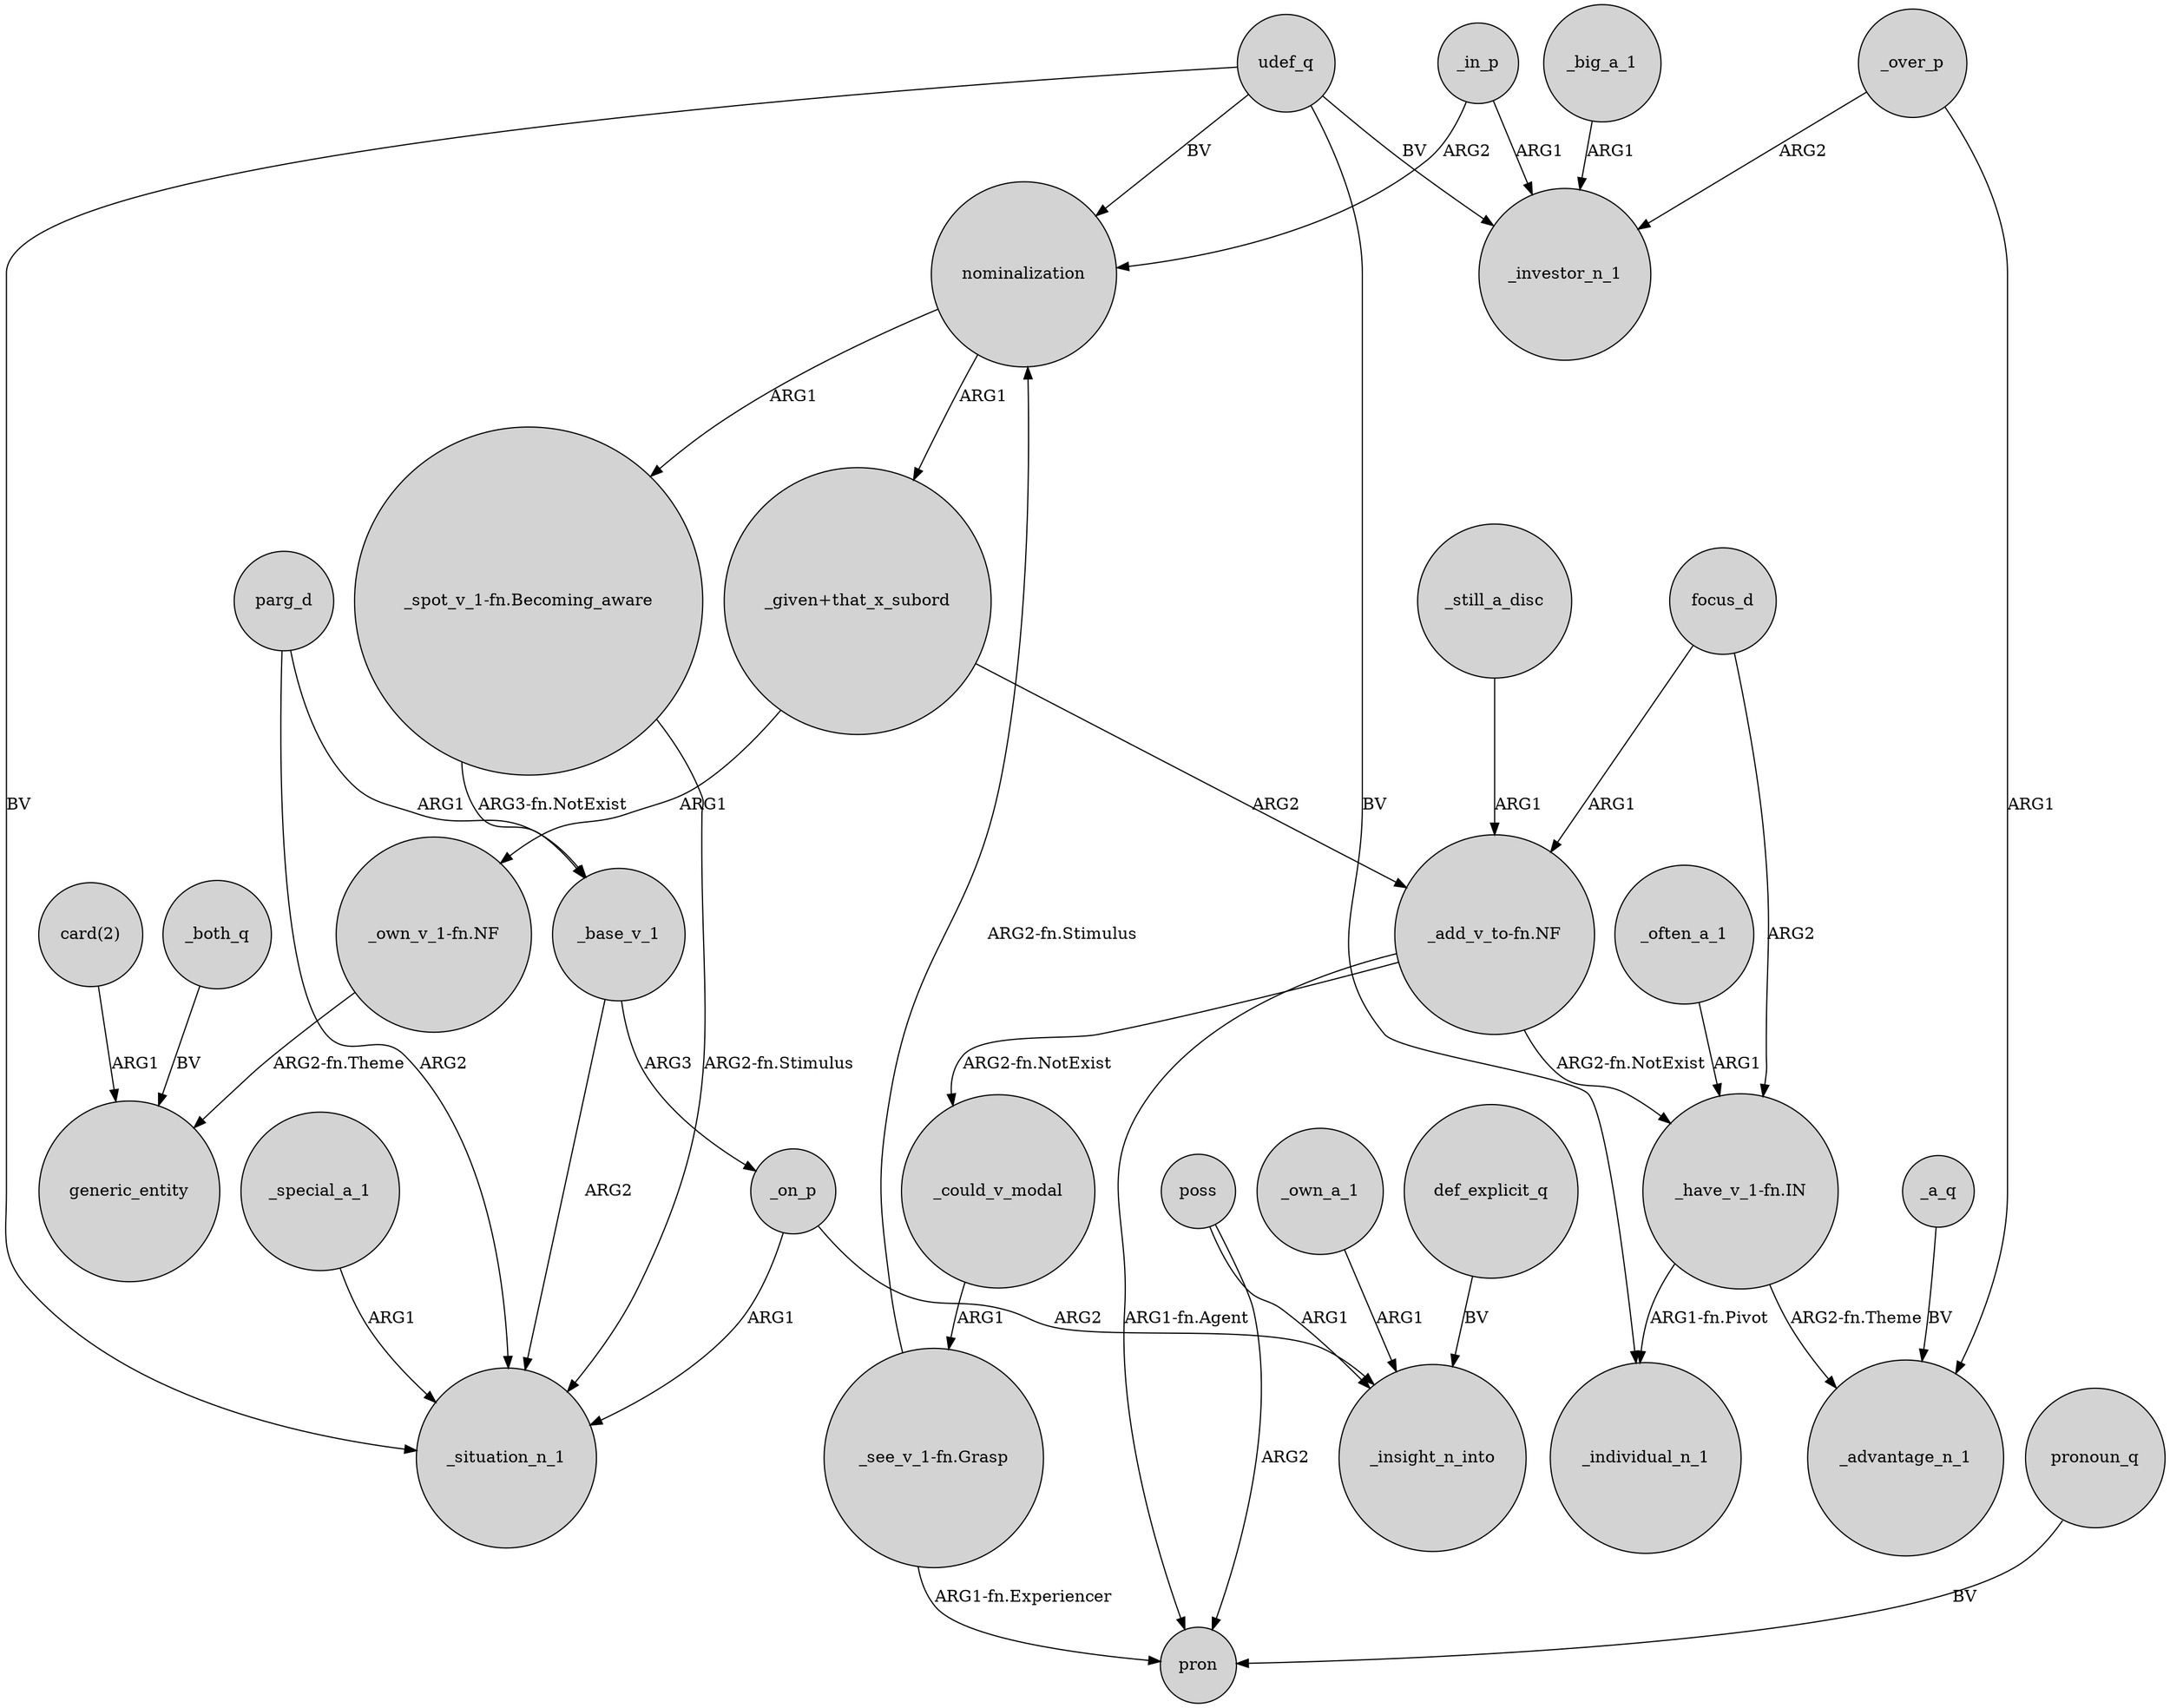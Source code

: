 digraph {
	node [shape=circle style=filled]
	nominalization -> "_given+that_x_subord" [label=ARG1]
	_a_q -> _advantage_n_1 [label=BV]
	_on_p -> _situation_n_1 [label=ARG1]
	"_given+that_x_subord" -> "_own_v_1-fn.NF" [label=ARG1]
	_still_a_disc -> "_add_v_to-fn.NF" [label=ARG1]
	"_see_v_1-fn.Grasp" -> nominalization [label="ARG2-fn.Stimulus"]
	_in_p -> _investor_n_1 [label=ARG1]
	_base_v_1 -> _on_p [label=ARG3]
	poss -> pron [label=ARG2]
	"_spot_v_1-fn.Becoming_aware" -> _situation_n_1 [label="ARG2-fn.Stimulus"]
	udef_q -> _investor_n_1 [label=BV]
	"_add_v_to-fn.NF" -> _could_v_modal [label="ARG2-fn.NotExist"]
	focus_d -> "_have_v_1-fn.IN" [label=ARG2]
	poss -> _insight_n_into [label=ARG1]
	def_explicit_q -> _insight_n_into [label=BV]
	udef_q -> _individual_n_1 [label=BV]
	_both_q -> generic_entity [label=BV]
	_big_a_1 -> _investor_n_1 [label=ARG1]
	_special_a_1 -> _situation_n_1 [label=ARG1]
	nominalization -> "_spot_v_1-fn.Becoming_aware" [label=ARG1]
	pronoun_q -> pron [label=BV]
	udef_q -> _situation_n_1 [label=BV]
	parg_d -> _situation_n_1 [label=ARG2]
	"_spot_v_1-fn.Becoming_aware" -> _base_v_1 [label="ARG3-fn.NotExist"]
	"_given+that_x_subord" -> "_add_v_to-fn.NF" [label=ARG2]
	udef_q -> nominalization [label=BV]
	"_add_v_to-fn.NF" -> pron [label="ARG1-fn.Agent"]
	"_have_v_1-fn.IN" -> _individual_n_1 [label="ARG1-fn.Pivot"]
	"_own_v_1-fn.NF" -> generic_entity [label="ARG2-fn.Theme"]
	_own_a_1 -> _insight_n_into [label=ARG1]
	_could_v_modal -> "_see_v_1-fn.Grasp" [label=ARG1]
	parg_d -> _base_v_1 [label=ARG1]
	"_have_v_1-fn.IN" -> _advantage_n_1 [label="ARG2-fn.Theme"]
	"_see_v_1-fn.Grasp" -> pron [label="ARG1-fn.Experiencer"]
	focus_d -> "_add_v_to-fn.NF" [label=ARG1]
	_often_a_1 -> "_have_v_1-fn.IN" [label=ARG1]
	_over_p -> _advantage_n_1 [label=ARG1]
	_over_p -> _investor_n_1 [label=ARG2]
	_on_p -> _insight_n_into [label=ARG2]
	_in_p -> nominalization [label=ARG2]
	_base_v_1 -> _situation_n_1 [label=ARG2]
	"card(2)" -> generic_entity [label=ARG1]
	"_add_v_to-fn.NF" -> "_have_v_1-fn.IN" [label="ARG2-fn.NotExist"]
}
